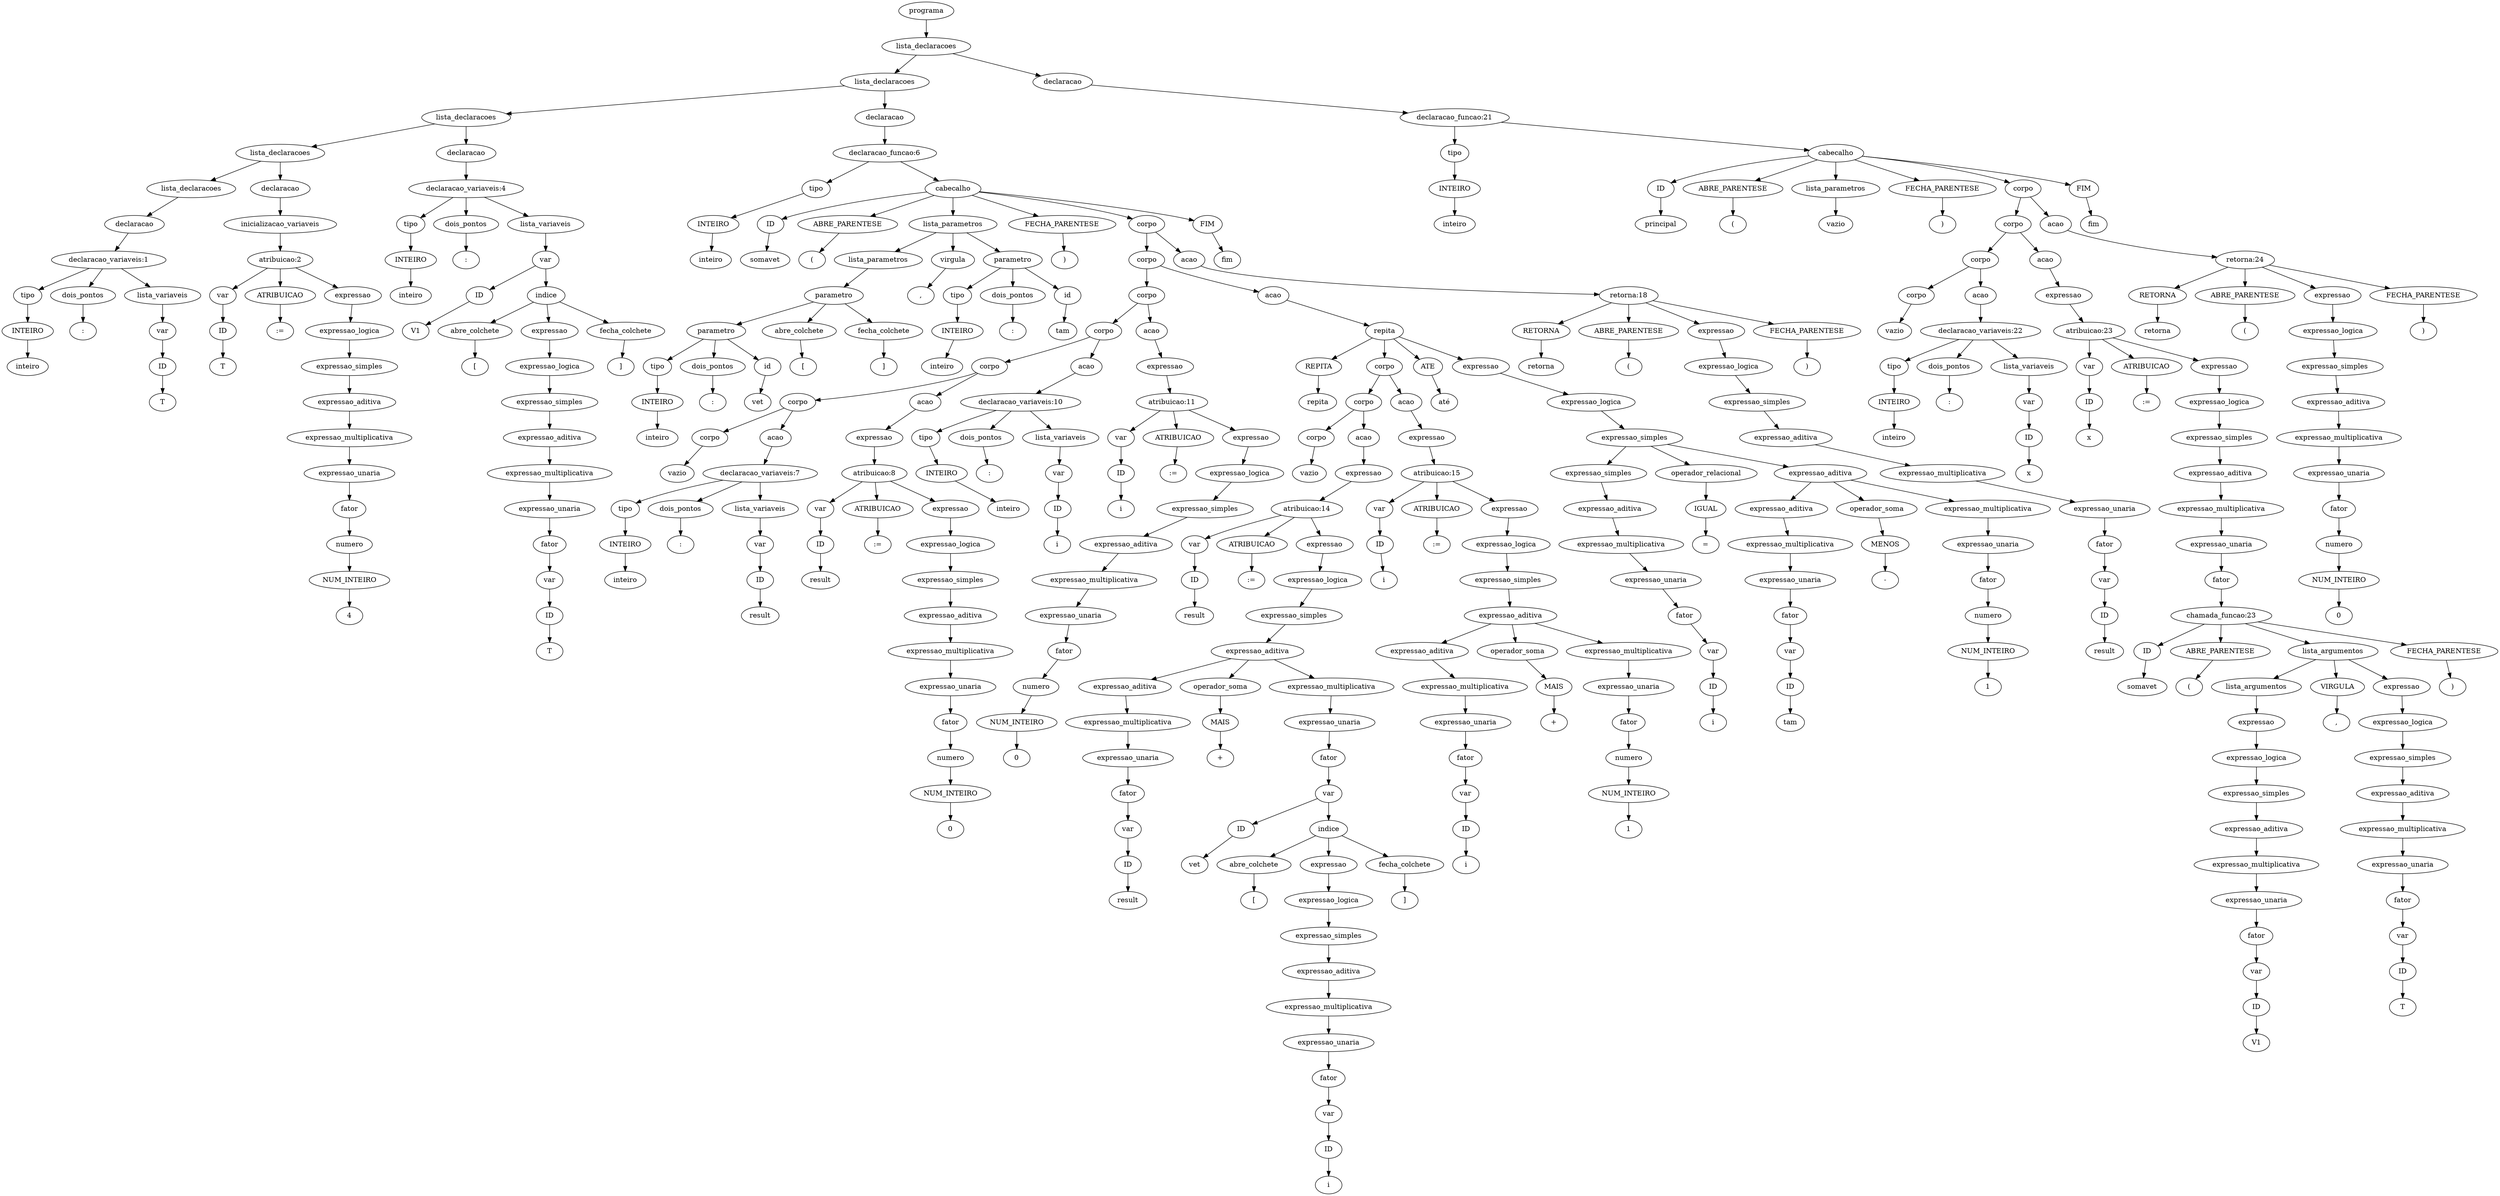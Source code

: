 digraph tree {
    "0x7fa6e07317f0" [label="programa"];
    "0x7fa6e0739520" [label="lista_declaracoes"];
    "0x7fa6e0688d90" [label="lista_declaracoes"];
    "0x7fa6e0731c70" [label="lista_declaracoes"];
    "0x7fa6e0731610" [label="lista_declaracoes"];
    "0x7fa6e08221c0" [label="lista_declaracoes"];
    "0x7fa6e083beb0" [label="declaracao"];
    "0x7fa6e07311f0" [label="declaracao_variaveis:1"];
    "0x7fa6e083b3a0" [label="tipo"];
    "0x7fa6e0731220" [label="INTEIRO"];
    "0x7fa6e0731370" [label="inteiro"];
    "0x7fa6e09ed580" [label="dois_pontos"];
    "0x7fa6e0731490" [label=":"];
    "0x7fa6e07311c0" [label="lista_variaveis"];
    "0x7fa6e0855fa0" [label="var"];
    "0x7fa6e0855b50" [label="ID"];
    "0x7fa6e0731190" [label="T"];
    "0x7fa6e0731670" [label="declaracao"];
    "0x7fa6e0731400" [label="inicializacao_variaveis"];
    "0x7fa6e07316a0" [label="atribuicao:2"];
    "0x7fa6e0731340" [label="var"];
    "0x7fa6e0731310" [label="ID"];
    "0x7fa6e07312e0" [label="T"];
    "0x7fa6e0731730" [label="ATRIBUICAO"];
    "0x7fa6e0731760" [label=":="];
    "0x7fa6e07315e0" [label="expressao"];
    "0x7fa6e07315b0" [label="expressao_logica"];
    "0x7fa6e0731520" [label="expressao_simples"];
    "0x7fa6e0731250" [label="expressao_aditiva"];
    "0x7fa6e0731580" [label="expressao_multiplicativa"];
    "0x7fa6e07312b0" [label="expressao_unaria"];
    "0x7fa6e0731280" [label="fator"];
    "0x7fa6e0731460" [label="numero"];
    "0x7fa6e07314c0" [label="NUM_INTEIRO"];
    "0x7fa6e0731550" [label="4"];
    "0x7fa6e0731790" [label="declaracao"];
    "0x7fa6e0731ca0" [label="declaracao_variaveis:4"];
    "0x7fa6e08552e0" [label="tipo"];
    "0x7fa6e0855c40" [label="INTEIRO"];
    "0x7fa6e07313d0" [label="inteiro"];
    "0x7fa6e0731b80" [label="dois_pontos"];
    "0x7fa6e0731940" [label=":"];
    "0x7fa6e07316d0" [label="lista_variaveis"];
    "0x7fa6e0731850" [label="var"];
    "0x7fa6e0731880" [label="ID"];
    "0x7fa6e0731a90" [label="V1"];
    "0x7fa6e0731a60" [label="indice"];
    "0x7fa6e0731af0" [label="abre_colchete"];
    "0x7fa6e0731be0" [label="["];
    "0x7fa6e0731a30" [label="expressao"];
    "0x7fa6e0731a00" [label="expressao_logica"];
    "0x7fa6e0731970" [label="expressao_simples"];
    "0x7fa6e07318e0" [label="expressao_aditiva"];
    "0x7fa6e07319d0" [label="expressao_multiplicativa"];
    "0x7fa6e0731160" [label="expressao_unaria"];
    "0x7fa6e07318b0" [label="fator"];
    "0x7fa6e07314f0" [label="var"];
    "0x7fa6e07313a0" [label="ID"];
    "0x7fa6e07319a0" [label="T"];
    "0x7fa6e0731c10" [label="fecha_colchete"];
    "0x7fa6e0731c40" [label="]"];
    "0x7fa6e0731cd0" [label="declaracao"];
    "0x7fa6e0731820" [label="declaracao_funcao:6"];
    "0x7fa6e0731700" [label="tipo"];
    "0x7fa6e0731430" [label="INTEIRO"];
    "0x7fa6e0731d00" [label="inteiro"];
    "0x7fa6e0681dc0" [label="cabecalho"];
    "0x7fa6e0739a60" [label="ID"];
    "0x7fa6e0739a90" [label="somavet"];
    "0x7fa6e0739880" [label="ABRE_PARENTESE"];
    "0x7fa6e0739160" [label="("];
    "0x7fa6e0731f70" [label="lista_parametros"];
    "0x7fa6e0731e80" [label="lista_parametros"];
    "0x7fa6e0731d30" [label="parametro"];
    "0x7fa6e0731d60" [label="parametro"];
    "0x7fa6e0731bb0" [label="tipo"];
    "0x7fa6e0731b50" [label="INTEIRO"];
    "0x7fa6e0731e50" [label="inteiro"];
    "0x7fa6e0731d90" [label="dois_pontos"];
    "0x7fa6e0731fa0" [label=":"];
    "0x7fa6e0731fd0" [label="id"];
    "0x7fa6e0688040" [label="vet"];
    "0x7fa6e0731e20" [label="abre_colchete"];
    "0x7fa6e0731dc0" [label="["];
    "0x7fa6e0731df0" [label="fecha_colchete"];
    "0x7fa6e0731eb0" [label="]"];
    "0x7fa6e06881c0" [label="virgula"];
    "0x7fa6e06880a0" [label=","];
    "0x7fa6e0731f10" [label="parametro"];
    "0x7fa6e0688070" [label="tipo"];
    "0x7fa6e0688160" [label="INTEIRO"];
    "0x7fa6e06881f0" [label="inteiro"];
    "0x7fa6e0731f40" [label="dois_pontos"];
    "0x7fa6e0688340" [label=":"];
    "0x7fa6e0688370" [label="id"];
    "0x7fa6e06883a0" [label="tam"];
    "0x7fa6e0739100" [label="FECHA_PARENTESE"];
    "0x7fa6e0739ac0" [label=")"];
    "0x7fa6e0739820" [label="corpo"];
    "0x7fa6e0681490" [label="corpo"];
    "0x7fa6e0688f10" [label="corpo"];
    "0x7fa6e0688b20" [label="corpo"];
    "0x7fa6e0688a60" [label="corpo"];
    "0x7fa6e0688550" [label="corpo"];
    "0x7fa6e0688130" [label="corpo"];
    "0x7fa6e0731ee0" [label="vazio"];
    "0x7fa6e0688220" [label="acao"];
    "0x7fa6e06884f0" [label="declaracao_variaveis:7"];
    "0x7fa6e06880d0" [label="tipo"];
    "0x7fa6e0688280" [label="INTEIRO"];
    "0x7fa6e06884c0" [label="inteiro"];
    "0x7fa6e06885b0" [label="dois_pontos"];
    "0x7fa6e06886d0" [label=":"];
    "0x7fa6e0688520" [label="lista_variaveis"];
    "0x7fa6e0688430" [label="var"];
    "0x7fa6e0688250" [label="ID"];
    "0x7fa6e0688610" [label="result"];
    "0x7fa6e0688970" [label="acao"];
    "0x7fa6e06886a0" [label="expressao"];
    "0x7fa6e0688910" [label="atribuicao:8"];
    "0x7fa6e0688190" [label="var"];
    "0x7fa6e0688100" [label="ID"];
    "0x7fa6e0688700" [label="result"];
    "0x7fa6e06889a0" [label="ATRIBUICAO"];
    "0x7fa6e0688a30" [label=":="];
    "0x7fa6e06888e0" [label="expressao"];
    "0x7fa6e06888b0" [label="expressao_logica"];
    "0x7fa6e06887f0" [label="expressao_simples"];
    "0x7fa6e0688790" [label="expressao_aditiva"];
    "0x7fa6e0688880" [label="expressao_multiplicativa"];
    "0x7fa6e0688730" [label="expressao_unaria"];
    "0x7fa6e0688760" [label="fator"];
    "0x7fa6e06885e0" [label="numero"];
    "0x7fa6e0688580" [label="NUM_INTEIRO"];
    "0x7fa6e0688850" [label="0"];
    "0x7fa6e0688a90" [label="acao"];
    "0x7fa6e0688460" [label="declaracao_variaveis:10"];
    "0x7fa6e0688490" [label="tipo"];
    "0x7fa6e0688310" [label="INTEIRO"];
    "0x7fa6e0688670" [label="inteiro"];
    "0x7fa6e0688b80" [label="dois_pontos"];
    "0x7fa6e0688ca0" [label=":"];
    "0x7fa6e0688af0" [label="lista_variaveis"];
    "0x7fa6e0688820" [label="var"];
    "0x7fa6e06887c0" [label="ID"];
    "0x7fa6e0688be0" [label="i"];
    "0x7fa6e0688f40" [label="acao"];
    "0x7fa6e0688c70" [label="expressao"];
    "0x7fa6e0688ee0" [label="atribuicao:11"];
    "0x7fa6e0688a00" [label="var"];
    "0x7fa6e0688640" [label="ID"];
    "0x7fa6e0688cd0" [label="i"];
    "0x7fa6e0688f70" [label="ATRIBUICAO"];
    "0x7fa6e0681040" [label=":="];
    "0x7fa6e0688eb0" [label="expressao"];
    "0x7fa6e0688e80" [label="expressao_logica"];
    "0x7fa6e0688dc0" [label="expressao_simples"];
    "0x7fa6e0688d60" [label="expressao_aditiva"];
    "0x7fa6e0688e50" [label="expressao_multiplicativa"];
    "0x7fa6e0688d00" [label="expressao_unaria"];
    "0x7fa6e0688d30" [label="fator"];
    "0x7fa6e0688bb0" [label="numero"];
    "0x7fa6e0688b50" [label="NUM_INTEIRO"];
    "0x7fa6e0688e20" [label="0"];
    "0x7fa6e0688df0" [label="acao"];
    "0x7fa6e0739400" [label="repita"];
    "0x7fa6e07393a0" [label="REPITA"];
    "0x7fa6e07396a0" [label="repita"];
    "0x7fa6e0681f70" [label="corpo"];
    "0x7fa6e0681a00" [label="corpo"];
    "0x7fa6e06889d0" [label="corpo"];
    "0x7fa6e0688ac0" [label="vazio"];
    "0x7fa6e06819d0" [label="acao"];
    "0x7fa6e0681100" [label="expressao"];
    "0x7fa6e0681400" [label="atribuicao:14"];
    "0x7fa6e0688fa0" [label="var"];
    "0x7fa6e06810a0" [label="ID"];
    "0x7fa6e06811c0" [label="result"];
    "0x7fa6e06813a0" [label="ATRIBUICAO"];
    "0x7fa6e0681880" [label=":="];
    "0x7fa6e06817c0" [label="expressao"];
    "0x7fa6e0681610" [label="expressao_logica"];
    "0x7fa6e0681370" [label="expressao_simples"];
    "0x7fa6e0681460" [label="expressao_aditiva"];
    "0x7fa6e0681250" [label="expressao_aditiva"];
    "0x7fa6e0681340" [label="expressao_multiplicativa"];
    "0x7fa6e06811f0" [label="expressao_unaria"];
    "0x7fa6e0681220" [label="fator"];
    "0x7fa6e06810d0" [label="var"];
    "0x7fa6e0681070" [label="ID"];
    "0x7fa6e0681310" [label="result"];
    "0x7fa6e06814c0" [label="operador_soma"];
    "0x7fa6e06812e0" [label="MAIS"];
    "0x7fa6e06813d0" [label="+"];
    "0x7fa6e0681820" [label="expressao_multiplicativa"];
    "0x7fa6e0681970" [label="expressao_unaria"];
    "0x7fa6e0681430" [label="fator"];
    "0x7fa6e0681550" [label="var"];
    "0x7fa6e0681580" [label="ID"];
    "0x7fa6e0681790" [label="vet"];
    "0x7fa6e0681760" [label="indice"];
    "0x7fa6e06817f0" [label="abre_colchete"];
    "0x7fa6e06818e0" [label="["];
    "0x7fa6e0681730" [label="expressao"];
    "0x7fa6e0681700" [label="expressao_logica"];
    "0x7fa6e0681670" [label="expressao_simples"];
    "0x7fa6e06815e0" [label="expressao_aditiva"];
    "0x7fa6e06816d0" [label="expressao_multiplicativa"];
    "0x7fa6e0681520" [label="expressao_unaria"];
    "0x7fa6e06815b0" [label="fator"];
    "0x7fa6e0681280" [label="var"];
    "0x7fa6e06812b0" [label="ID"];
    "0x7fa6e06816a0" [label="i"];
    "0x7fa6e0681910" [label="fecha_colchete"];
    "0x7fa6e0681940" [label="]"];
    "0x7fa6e0681f40" [label="acao"];
    "0x7fa6e0681a30" [label="expressao"];
    "0x7fa6e0681c70" [label="atribuicao:15"];
    "0x7fa6e0688940" [label="var"];
    "0x7fa6e0688c40" [label="ID"];
    "0x7fa6e0681190" [label="i"];
    "0x7fa6e0681c10" [label="ATRIBUICAO"];
    "0x7fa6e0681ee0" [label=":="];
    "0x7fa6e0681eb0" [label="expressao"];
    "0x7fa6e0681e80" [label="expressao_logica"];
    "0x7fa6e0681be0" [label="expressao_simples"];
    "0x7fa6e0681cd0" [label="expressao_aditiva"];
    "0x7fa6e0681ac0" [label="expressao_aditiva"];
    "0x7fa6e0681bb0" [label="expressao_multiplicativa"];
    "0x7fa6e0681130" [label="expressao_unaria"];
    "0x7fa6e0681a90" [label="fator"];
    "0x7fa6e06818b0" [label="var"];
    "0x7fa6e0681850" [label="ID"];
    "0x7fa6e0681b80" [label="i"];
    "0x7fa6e0681d30" [label="operador_soma"];
    "0x7fa6e0681b50" [label="MAIS"];
    "0x7fa6e0681c40" [label="+"];
    "0x7fa6e0681e50" [label="expressao_multiplicativa"];
    "0x7fa6e0681d60" [label="expressao_unaria"];
    "0x7fa6e0681ca0" [label="fator"];
    "0x7fa6e0681af0" [label="numero"];
    "0x7fa6e0681b20" [label="NUM_INTEIRO"];
    "0x7fa6e0681e20" [label="1"];
    "0x7fa6e0739490" [label="ATE"];
    "0x7fa6e0739550" [label="até"];
    "0x7fa6e0739640" [label="expressao"];
    "0x7fa6e07390d0" [label="expressao_logica"];
    "0x7fa6e0739370" [label="expressao_simples"];
    "0x7fa6e0739070" [label="expressao_simples"];
    "0x7fa6e0681d00" [label="expressao_aditiva"];
    "0x7fa6e0681640" [label="expressao_multiplicativa"];
    "0x7fa6e0681fa0" [label="expressao_unaria"];
    "0x7fa6e0681f10" [label="fator"];
    "0x7fa6e06819a0" [label="var"];
    "0x7fa6e0681160" [label="ID"];
    "0x7fa6e0681a60" [label="i"];
    "0x7fa6e07390a0" [label="operador_relacional"];
    "0x7fa6e0739130" [label="IGUAL"];
    "0x7fa6e0739220" [label="="];
    "0x7fa6e0739460" [label="expressao_aditiva"];
    "0x7fa6e07391c0" [label="expressao_aditiva"];
    "0x7fa6e0739340" [label="expressao_multiplicativa"];
    "0x7fa6e0739250" [label="expressao_unaria"];
    "0x7fa6e0739190" [label="fator"];
    "0x7fa6e0681fd0" [label="var"];
    "0x7fa6e0739040" [label="ID"];
    "0x7fa6e0739310" [label="tam"];
    "0x7fa6e07394c0" [label="operador_soma"];
    "0x7fa6e07392e0" [label="MENOS"];
    "0x7fa6e07393d0" [label="-"];
    "0x7fa6e07395e0" [label="expressao_multiplicativa"];
    "0x7fa6e07394f0" [label="expressao_unaria"];
    "0x7fa6e0739430" [label="fator"];
    "0x7fa6e0739280" [label="numero"];
    "0x7fa6e07392b0" [label="NUM_INTEIRO"];
    "0x7fa6e07395b0" [label="1"];
    "0x7fa6e0681d90" [label="acao"];
    "0x7fa6e07397c0" [label="retorna:18"];
    "0x7fa6e0739850" [label="RETORNA"];
    "0x7fa6e0739970" [label="retorna"];
    "0x7fa6e07399a0" [label="ABRE_PARENTESE"];
    "0x7fa6e07399d0" [label="("];
    "0x7fa6e0739790" [label="expressao"];
    "0x7fa6e0739760" [label="expressao_logica"];
    "0x7fa6e0739730" [label="expressao_simples"];
    "0x7fa6e0739610" [label="expressao_aditiva"];
    "0x7fa6e0739700" [label="expressao_multiplicativa"];
    "0x7fa6e0681df0" [label="expressao_unaria"];
    "0x7fa6e07391f0" [label="fator"];
    "0x7fa6e0688fd0" [label="var"];
    "0x7fa6e0688c10" [label="ID"];
    "0x7fa6e0739670" [label="result"];
    "0x7fa6e0739a00" [label="FECHA_PARENTESE"];
    "0x7fa6e0739a30" [label=")"];
    "0x7fa6e0739af0" [label="FIM"];
    "0x7fa6e0739b20" [label="fim"];
    "0x7fa6e06883d0" [label="declaracao"];
    "0x7fa6e0688400" [label="declaracao_funcao:21"];
    "0x7fa6e0731640" [label="tipo"];
    "0x7fa6e07317c0" [label="INTEIRO"];
    "0x7fa6e0731ac0" [label="inteiro"];
    "0x7fa6e060f460" [label="cabecalho"];
    "0x7fa6e060fcd0" [label="ID"];
    "0x7fa6e060fd00" [label="principal"];
    "0x7fa6e060faf0" [label="ABRE_PARENTESE"];
    "0x7fa6e060f940" [label="("];
    "0x7fa6e0739580" [label="lista_parametros"];
    "0x7fa6e07397f0" [label="vazio"];
    "0x7fa6e060f970" [label="FECHA_PARENTESE"];
    "0x7fa6e060fd30" [label=")"];
    "0x7fa6e060fa90" [label="corpo"];
    "0x7fa6e060f880" [label="corpo"];
    "0x7fa6e0739df0" [label="corpo"];
    "0x7fa6e0739c70" [label="corpo"];
    "0x7fa6e0731b20" [label="vazio"];
    "0x7fa6e0739ca0" [label="acao"];
    "0x7fa6e0739d90" [label="declaracao_variaveis:22"];
    "0x7fa6e0739910" [label="tipo"];
    "0x7fa6e0739be0" [label="INTEIRO"];
    "0x7fa6e0739d60" [label="inteiro"];
    "0x7fa6e0739e50" [label="dois_pontos"];
    "0x7fa6e0739f70" [label=":"];
    "0x7fa6e0739dc0" [label="lista_variaveis"];
    "0x7fa6e0739c10" [label="var"];
    "0x7fa6e07398b0" [label="ID"];
    "0x7fa6e0739eb0" [label="x"];
    "0x7fa6e0739ee0" [label="acao"];
    "0x7fa6e0739f40" [label="expressao"];
    "0x7fa6e060f0a0" [label="atribuicao:23"];
    "0x7fa6e07396d0" [label="var"];
    "0x7fa6e0739c40" [label="ID"];
    "0x7fa6e0739fa0" [label="x"];
    "0x7fa6e060f670" [label="ATRIBUICAO"];
    "0x7fa6e060f850" [label=":="];
    "0x7fa6e060f070" [label="expressao"];
    "0x7fa6e060f820" [label="expressao_logica"];
    "0x7fa6e060f730" [label="expressao_simples"];
    "0x7fa6e060f040" [label="expressao_aditiva"];
    "0x7fa6e060f7f0" [label="expressao_multiplicativa"];
    "0x7fa6e060f6d0" [label="expressao_unaria"];
    "0x7fa6e060f790" [label="fator"];
    "0x7fa6e060f310" [label="chamada_funcao:23"];
    "0x7fa6e060f3a0" [label="ID"];
    "0x7fa6e060f160" [label="somavet"];
    "0x7fa6e060f190" [label="ABRE_PARENTESE"];
    "0x7fa6e060f5b0" [label="("];
    "0x7fa6e060f580" [label="lista_argumentos"];
    "0x7fa6e060f2b0" [label="lista_argumentos"];
    "0x7fa6e060f280" [label="expressao"];
    "0x7fa6e060f250" [label="expressao_logica"];
    "0x7fa6e060f1c0" [label="expressao_simples"];
    "0x7fa6e060f130" [label="expressao_aditiva"];
    "0x7fa6e060f220" [label="expressao_multiplicativa"];
    "0x7fa6e0739fd0" [label="expressao_unaria"];
    "0x7fa6e060f100" [label="fator"];
    "0x7fa6e0739e80" [label="var"];
    "0x7fa6e0739e20" [label="ID"];
    "0x7fa6e060f1f0" [label="V1"];
    "0x7fa6e060f610" [label="VIRGULA"];
    "0x7fa6e060f6a0" [label=","];
    "0x7fa6e060f550" [label="expressao"];
    "0x7fa6e060f520" [label="expressao_logica"];
    "0x7fa6e060f490" [label="expressao_simples"];
    "0x7fa6e060f400" [label="expressao_aditiva"];
    "0x7fa6e060f4f0" [label="expressao_multiplicativa"];
    "0x7fa6e060f340" [label="expressao_unaria"];
    "0x7fa6e060f3d0" [label="fator"];
    "0x7fa6e060f2e0" [label="var"];
    "0x7fa6e060f370" [label="ID"];
    "0x7fa6e060f4c0" [label="T"];
    "0x7fa6e060f640" [label="FECHA_PARENTESE"];
    "0x7fa6e060f7c0" [label=")"];
    "0x7fa6e060fbb0" [label="acao"];
    "0x7fa6e060fa30" [label="retorna:24"];
    "0x7fa6e060fac0" [label="RETORNA"];
    "0x7fa6e060fbe0" [label="retorna"];
    "0x7fa6e060fc10" [label="ABRE_PARENTESE"];
    "0x7fa6e060fc40" [label="("];
    "0x7fa6e060fa00" [label="expressao"];
    "0x7fa6e060f9d0" [label="expressao_logica"];
    "0x7fa6e060f9a0" [label="expressao_simples"];
    "0x7fa6e060f910" [label="expressao_aditiva"];
    "0x7fa6e0739d00" [label="expressao_multiplicativa"];
    "0x7fa6e060f8b0" [label="expressao_unaria"];
    "0x7fa6e060f8e0" [label="fator"];
    "0x7fa6e0739d30" [label="numero"];
    "0x7fa6e0739cd0" [label="NUM_INTEIRO"];
    "0x7fa6e0739f10" [label="0"];
    "0x7fa6e060fc70" [label="FECHA_PARENTESE"];
    "0x7fa6e060fca0" [label=")"];
    "0x7fa6e060fd60" [label="FIM"];
    "0x7fa6e060fd90" [label="fim"];
    "0x7fa6e07317f0" -> "0x7fa6e0739520";
    "0x7fa6e0739520" -> "0x7fa6e0688d90";
    "0x7fa6e0739520" -> "0x7fa6e06883d0";
    "0x7fa6e0688d90" -> "0x7fa6e0731c70";
    "0x7fa6e0688d90" -> "0x7fa6e0731cd0";
    "0x7fa6e0731c70" -> "0x7fa6e0731610";
    "0x7fa6e0731c70" -> "0x7fa6e0731790";
    "0x7fa6e0731610" -> "0x7fa6e08221c0";
    "0x7fa6e0731610" -> "0x7fa6e0731670";
    "0x7fa6e08221c0" -> "0x7fa6e083beb0";
    "0x7fa6e083beb0" -> "0x7fa6e07311f0";
    "0x7fa6e07311f0" -> "0x7fa6e083b3a0";
    "0x7fa6e07311f0" -> "0x7fa6e09ed580";
    "0x7fa6e07311f0" -> "0x7fa6e07311c0";
    "0x7fa6e083b3a0" -> "0x7fa6e0731220";
    "0x7fa6e0731220" -> "0x7fa6e0731370";
    "0x7fa6e09ed580" -> "0x7fa6e0731490";
    "0x7fa6e07311c0" -> "0x7fa6e0855fa0";
    "0x7fa6e0855fa0" -> "0x7fa6e0855b50";
    "0x7fa6e0855b50" -> "0x7fa6e0731190";
    "0x7fa6e0731670" -> "0x7fa6e0731400";
    "0x7fa6e0731400" -> "0x7fa6e07316a0";
    "0x7fa6e07316a0" -> "0x7fa6e0731340";
    "0x7fa6e07316a0" -> "0x7fa6e0731730";
    "0x7fa6e07316a0" -> "0x7fa6e07315e0";
    "0x7fa6e0731340" -> "0x7fa6e0731310";
    "0x7fa6e0731310" -> "0x7fa6e07312e0";
    "0x7fa6e0731730" -> "0x7fa6e0731760";
    "0x7fa6e07315e0" -> "0x7fa6e07315b0";
    "0x7fa6e07315b0" -> "0x7fa6e0731520";
    "0x7fa6e0731520" -> "0x7fa6e0731250";
    "0x7fa6e0731250" -> "0x7fa6e0731580";
    "0x7fa6e0731580" -> "0x7fa6e07312b0";
    "0x7fa6e07312b0" -> "0x7fa6e0731280";
    "0x7fa6e0731280" -> "0x7fa6e0731460";
    "0x7fa6e0731460" -> "0x7fa6e07314c0";
    "0x7fa6e07314c0" -> "0x7fa6e0731550";
    "0x7fa6e0731790" -> "0x7fa6e0731ca0";
    "0x7fa6e0731ca0" -> "0x7fa6e08552e0";
    "0x7fa6e0731ca0" -> "0x7fa6e0731b80";
    "0x7fa6e0731ca0" -> "0x7fa6e07316d0";
    "0x7fa6e08552e0" -> "0x7fa6e0855c40";
    "0x7fa6e0855c40" -> "0x7fa6e07313d0";
    "0x7fa6e0731b80" -> "0x7fa6e0731940";
    "0x7fa6e07316d0" -> "0x7fa6e0731850";
    "0x7fa6e0731850" -> "0x7fa6e0731880";
    "0x7fa6e0731850" -> "0x7fa6e0731a60";
    "0x7fa6e0731880" -> "0x7fa6e0731a90";
    "0x7fa6e0731a60" -> "0x7fa6e0731af0";
    "0x7fa6e0731a60" -> "0x7fa6e0731a30";
    "0x7fa6e0731a60" -> "0x7fa6e0731c10";
    "0x7fa6e0731af0" -> "0x7fa6e0731be0";
    "0x7fa6e0731a30" -> "0x7fa6e0731a00";
    "0x7fa6e0731a00" -> "0x7fa6e0731970";
    "0x7fa6e0731970" -> "0x7fa6e07318e0";
    "0x7fa6e07318e0" -> "0x7fa6e07319d0";
    "0x7fa6e07319d0" -> "0x7fa6e0731160";
    "0x7fa6e0731160" -> "0x7fa6e07318b0";
    "0x7fa6e07318b0" -> "0x7fa6e07314f0";
    "0x7fa6e07314f0" -> "0x7fa6e07313a0";
    "0x7fa6e07313a0" -> "0x7fa6e07319a0";
    "0x7fa6e0731c10" -> "0x7fa6e0731c40";
    "0x7fa6e0731cd0" -> "0x7fa6e0731820";
    "0x7fa6e0731820" -> "0x7fa6e0731700";
    "0x7fa6e0731820" -> "0x7fa6e0681dc0";
    "0x7fa6e0731700" -> "0x7fa6e0731430";
    "0x7fa6e0731430" -> "0x7fa6e0731d00";
    "0x7fa6e0681dc0" -> "0x7fa6e0739a60";
    "0x7fa6e0681dc0" -> "0x7fa6e0739880";
    "0x7fa6e0681dc0" -> "0x7fa6e0731f70";
    "0x7fa6e0681dc0" -> "0x7fa6e0739100";
    "0x7fa6e0681dc0" -> "0x7fa6e0739820";
    "0x7fa6e0681dc0" -> "0x7fa6e0739af0";
    "0x7fa6e0739a60" -> "0x7fa6e0739a90";
    "0x7fa6e0739880" -> "0x7fa6e0739160";
    "0x7fa6e0731f70" -> "0x7fa6e0731e80";
    "0x7fa6e0731f70" -> "0x7fa6e06881c0";
    "0x7fa6e0731f70" -> "0x7fa6e0731f10";
    "0x7fa6e0731e80" -> "0x7fa6e0731d30";
    "0x7fa6e0731d30" -> "0x7fa6e0731d60";
    "0x7fa6e0731d30" -> "0x7fa6e0731e20";
    "0x7fa6e0731d30" -> "0x7fa6e0731df0";
    "0x7fa6e0731d60" -> "0x7fa6e0731bb0";
    "0x7fa6e0731d60" -> "0x7fa6e0731d90";
    "0x7fa6e0731d60" -> "0x7fa6e0731fd0";
    "0x7fa6e0731bb0" -> "0x7fa6e0731b50";
    "0x7fa6e0731b50" -> "0x7fa6e0731e50";
    "0x7fa6e0731d90" -> "0x7fa6e0731fa0";
    "0x7fa6e0731fd0" -> "0x7fa6e0688040";
    "0x7fa6e0731e20" -> "0x7fa6e0731dc0";
    "0x7fa6e0731df0" -> "0x7fa6e0731eb0";
    "0x7fa6e06881c0" -> "0x7fa6e06880a0";
    "0x7fa6e0731f10" -> "0x7fa6e0688070";
    "0x7fa6e0731f10" -> "0x7fa6e0731f40";
    "0x7fa6e0731f10" -> "0x7fa6e0688370";
    "0x7fa6e0688070" -> "0x7fa6e0688160";
    "0x7fa6e0688160" -> "0x7fa6e06881f0";
    "0x7fa6e0731f40" -> "0x7fa6e0688340";
    "0x7fa6e0688370" -> "0x7fa6e06883a0";
    "0x7fa6e0739100" -> "0x7fa6e0739ac0";
    "0x7fa6e0739820" -> "0x7fa6e0681490";
    "0x7fa6e0739820" -> "0x7fa6e0681d90";
    "0x7fa6e0681490" -> "0x7fa6e0688f10";
    "0x7fa6e0681490" -> "0x7fa6e0688df0";
    "0x7fa6e0688f10" -> "0x7fa6e0688b20";
    "0x7fa6e0688f10" -> "0x7fa6e0688f40";
    "0x7fa6e0688b20" -> "0x7fa6e0688a60";
    "0x7fa6e0688b20" -> "0x7fa6e0688a90";
    "0x7fa6e0688a60" -> "0x7fa6e0688550";
    "0x7fa6e0688a60" -> "0x7fa6e0688970";
    "0x7fa6e0688550" -> "0x7fa6e0688130";
    "0x7fa6e0688550" -> "0x7fa6e0688220";
    "0x7fa6e0688130" -> "0x7fa6e0731ee0";
    "0x7fa6e0688220" -> "0x7fa6e06884f0";
    "0x7fa6e06884f0" -> "0x7fa6e06880d0";
    "0x7fa6e06884f0" -> "0x7fa6e06885b0";
    "0x7fa6e06884f0" -> "0x7fa6e0688520";
    "0x7fa6e06880d0" -> "0x7fa6e0688280";
    "0x7fa6e0688280" -> "0x7fa6e06884c0";
    "0x7fa6e06885b0" -> "0x7fa6e06886d0";
    "0x7fa6e0688520" -> "0x7fa6e0688430";
    "0x7fa6e0688430" -> "0x7fa6e0688250";
    "0x7fa6e0688250" -> "0x7fa6e0688610";
    "0x7fa6e0688970" -> "0x7fa6e06886a0";
    "0x7fa6e06886a0" -> "0x7fa6e0688910";
    "0x7fa6e0688910" -> "0x7fa6e0688190";
    "0x7fa6e0688910" -> "0x7fa6e06889a0";
    "0x7fa6e0688910" -> "0x7fa6e06888e0";
    "0x7fa6e0688190" -> "0x7fa6e0688100";
    "0x7fa6e0688100" -> "0x7fa6e0688700";
    "0x7fa6e06889a0" -> "0x7fa6e0688a30";
    "0x7fa6e06888e0" -> "0x7fa6e06888b0";
    "0x7fa6e06888b0" -> "0x7fa6e06887f0";
    "0x7fa6e06887f0" -> "0x7fa6e0688790";
    "0x7fa6e0688790" -> "0x7fa6e0688880";
    "0x7fa6e0688880" -> "0x7fa6e0688730";
    "0x7fa6e0688730" -> "0x7fa6e0688760";
    "0x7fa6e0688760" -> "0x7fa6e06885e0";
    "0x7fa6e06885e0" -> "0x7fa6e0688580";
    "0x7fa6e0688580" -> "0x7fa6e0688850";
    "0x7fa6e0688a90" -> "0x7fa6e0688460";
    "0x7fa6e0688460" -> "0x7fa6e0688490";
    "0x7fa6e0688460" -> "0x7fa6e0688b80";
    "0x7fa6e0688460" -> "0x7fa6e0688af0";
    "0x7fa6e0688490" -> "0x7fa6e0688310";
    "0x7fa6e0688310" -> "0x7fa6e0688670";
    "0x7fa6e0688b80" -> "0x7fa6e0688ca0";
    "0x7fa6e0688af0" -> "0x7fa6e0688820";
    "0x7fa6e0688820" -> "0x7fa6e06887c0";
    "0x7fa6e06887c0" -> "0x7fa6e0688be0";
    "0x7fa6e0688f40" -> "0x7fa6e0688c70";
    "0x7fa6e0688c70" -> "0x7fa6e0688ee0";
    "0x7fa6e0688ee0" -> "0x7fa6e0688a00";
    "0x7fa6e0688ee0" -> "0x7fa6e0688f70";
    "0x7fa6e0688ee0" -> "0x7fa6e0688eb0";
    "0x7fa6e0688a00" -> "0x7fa6e0688640";
    "0x7fa6e0688640" -> "0x7fa6e0688cd0";
    "0x7fa6e0688f70" -> "0x7fa6e0681040";
    "0x7fa6e0688eb0" -> "0x7fa6e0688e80";
    "0x7fa6e0688e80" -> "0x7fa6e0688dc0";
    "0x7fa6e0688dc0" -> "0x7fa6e0688d60";
    "0x7fa6e0688d60" -> "0x7fa6e0688e50";
    "0x7fa6e0688e50" -> "0x7fa6e0688d00";
    "0x7fa6e0688d00" -> "0x7fa6e0688d30";
    "0x7fa6e0688d30" -> "0x7fa6e0688bb0";
    "0x7fa6e0688bb0" -> "0x7fa6e0688b50";
    "0x7fa6e0688b50" -> "0x7fa6e0688e20";
    "0x7fa6e0688df0" -> "0x7fa6e0739400";
    "0x7fa6e0739400" -> "0x7fa6e07393a0";
    "0x7fa6e0739400" -> "0x7fa6e0681f70";
    "0x7fa6e0739400" -> "0x7fa6e0739490";
    "0x7fa6e0739400" -> "0x7fa6e0739640";
    "0x7fa6e07393a0" -> "0x7fa6e07396a0";
    "0x7fa6e0681f70" -> "0x7fa6e0681a00";
    "0x7fa6e0681f70" -> "0x7fa6e0681f40";
    "0x7fa6e0681a00" -> "0x7fa6e06889d0";
    "0x7fa6e0681a00" -> "0x7fa6e06819d0";
    "0x7fa6e06889d0" -> "0x7fa6e0688ac0";
    "0x7fa6e06819d0" -> "0x7fa6e0681100";
    "0x7fa6e0681100" -> "0x7fa6e0681400";
    "0x7fa6e0681400" -> "0x7fa6e0688fa0";
    "0x7fa6e0681400" -> "0x7fa6e06813a0";
    "0x7fa6e0681400" -> "0x7fa6e06817c0";
    "0x7fa6e0688fa0" -> "0x7fa6e06810a0";
    "0x7fa6e06810a0" -> "0x7fa6e06811c0";
    "0x7fa6e06813a0" -> "0x7fa6e0681880";
    "0x7fa6e06817c0" -> "0x7fa6e0681610";
    "0x7fa6e0681610" -> "0x7fa6e0681370";
    "0x7fa6e0681370" -> "0x7fa6e0681460";
    "0x7fa6e0681460" -> "0x7fa6e0681250";
    "0x7fa6e0681460" -> "0x7fa6e06814c0";
    "0x7fa6e0681460" -> "0x7fa6e0681820";
    "0x7fa6e0681250" -> "0x7fa6e0681340";
    "0x7fa6e0681340" -> "0x7fa6e06811f0";
    "0x7fa6e06811f0" -> "0x7fa6e0681220";
    "0x7fa6e0681220" -> "0x7fa6e06810d0";
    "0x7fa6e06810d0" -> "0x7fa6e0681070";
    "0x7fa6e0681070" -> "0x7fa6e0681310";
    "0x7fa6e06814c0" -> "0x7fa6e06812e0";
    "0x7fa6e06812e0" -> "0x7fa6e06813d0";
    "0x7fa6e0681820" -> "0x7fa6e0681970";
    "0x7fa6e0681970" -> "0x7fa6e0681430";
    "0x7fa6e0681430" -> "0x7fa6e0681550";
    "0x7fa6e0681550" -> "0x7fa6e0681580";
    "0x7fa6e0681550" -> "0x7fa6e0681760";
    "0x7fa6e0681580" -> "0x7fa6e0681790";
    "0x7fa6e0681760" -> "0x7fa6e06817f0";
    "0x7fa6e0681760" -> "0x7fa6e0681730";
    "0x7fa6e0681760" -> "0x7fa6e0681910";
    "0x7fa6e06817f0" -> "0x7fa6e06818e0";
    "0x7fa6e0681730" -> "0x7fa6e0681700";
    "0x7fa6e0681700" -> "0x7fa6e0681670";
    "0x7fa6e0681670" -> "0x7fa6e06815e0";
    "0x7fa6e06815e0" -> "0x7fa6e06816d0";
    "0x7fa6e06816d0" -> "0x7fa6e0681520";
    "0x7fa6e0681520" -> "0x7fa6e06815b0";
    "0x7fa6e06815b0" -> "0x7fa6e0681280";
    "0x7fa6e0681280" -> "0x7fa6e06812b0";
    "0x7fa6e06812b0" -> "0x7fa6e06816a0";
    "0x7fa6e0681910" -> "0x7fa6e0681940";
    "0x7fa6e0681f40" -> "0x7fa6e0681a30";
    "0x7fa6e0681a30" -> "0x7fa6e0681c70";
    "0x7fa6e0681c70" -> "0x7fa6e0688940";
    "0x7fa6e0681c70" -> "0x7fa6e0681c10";
    "0x7fa6e0681c70" -> "0x7fa6e0681eb0";
    "0x7fa6e0688940" -> "0x7fa6e0688c40";
    "0x7fa6e0688c40" -> "0x7fa6e0681190";
    "0x7fa6e0681c10" -> "0x7fa6e0681ee0";
    "0x7fa6e0681eb0" -> "0x7fa6e0681e80";
    "0x7fa6e0681e80" -> "0x7fa6e0681be0";
    "0x7fa6e0681be0" -> "0x7fa6e0681cd0";
    "0x7fa6e0681cd0" -> "0x7fa6e0681ac0";
    "0x7fa6e0681cd0" -> "0x7fa6e0681d30";
    "0x7fa6e0681cd0" -> "0x7fa6e0681e50";
    "0x7fa6e0681ac0" -> "0x7fa6e0681bb0";
    "0x7fa6e0681bb0" -> "0x7fa6e0681130";
    "0x7fa6e0681130" -> "0x7fa6e0681a90";
    "0x7fa6e0681a90" -> "0x7fa6e06818b0";
    "0x7fa6e06818b0" -> "0x7fa6e0681850";
    "0x7fa6e0681850" -> "0x7fa6e0681b80";
    "0x7fa6e0681d30" -> "0x7fa6e0681b50";
    "0x7fa6e0681b50" -> "0x7fa6e0681c40";
    "0x7fa6e0681e50" -> "0x7fa6e0681d60";
    "0x7fa6e0681d60" -> "0x7fa6e0681ca0";
    "0x7fa6e0681ca0" -> "0x7fa6e0681af0";
    "0x7fa6e0681af0" -> "0x7fa6e0681b20";
    "0x7fa6e0681b20" -> "0x7fa6e0681e20";
    "0x7fa6e0739490" -> "0x7fa6e0739550";
    "0x7fa6e0739640" -> "0x7fa6e07390d0";
    "0x7fa6e07390d0" -> "0x7fa6e0739370";
    "0x7fa6e0739370" -> "0x7fa6e0739070";
    "0x7fa6e0739370" -> "0x7fa6e07390a0";
    "0x7fa6e0739370" -> "0x7fa6e0739460";
    "0x7fa6e0739070" -> "0x7fa6e0681d00";
    "0x7fa6e0681d00" -> "0x7fa6e0681640";
    "0x7fa6e0681640" -> "0x7fa6e0681fa0";
    "0x7fa6e0681fa0" -> "0x7fa6e0681f10";
    "0x7fa6e0681f10" -> "0x7fa6e06819a0";
    "0x7fa6e06819a0" -> "0x7fa6e0681160";
    "0x7fa6e0681160" -> "0x7fa6e0681a60";
    "0x7fa6e07390a0" -> "0x7fa6e0739130";
    "0x7fa6e0739130" -> "0x7fa6e0739220";
    "0x7fa6e0739460" -> "0x7fa6e07391c0";
    "0x7fa6e0739460" -> "0x7fa6e07394c0";
    "0x7fa6e0739460" -> "0x7fa6e07395e0";
    "0x7fa6e07391c0" -> "0x7fa6e0739340";
    "0x7fa6e0739340" -> "0x7fa6e0739250";
    "0x7fa6e0739250" -> "0x7fa6e0739190";
    "0x7fa6e0739190" -> "0x7fa6e0681fd0";
    "0x7fa6e0681fd0" -> "0x7fa6e0739040";
    "0x7fa6e0739040" -> "0x7fa6e0739310";
    "0x7fa6e07394c0" -> "0x7fa6e07392e0";
    "0x7fa6e07392e0" -> "0x7fa6e07393d0";
    "0x7fa6e07395e0" -> "0x7fa6e07394f0";
    "0x7fa6e07394f0" -> "0x7fa6e0739430";
    "0x7fa6e0739430" -> "0x7fa6e0739280";
    "0x7fa6e0739280" -> "0x7fa6e07392b0";
    "0x7fa6e07392b0" -> "0x7fa6e07395b0";
    "0x7fa6e0681d90" -> "0x7fa6e07397c0";
    "0x7fa6e07397c0" -> "0x7fa6e0739850";
    "0x7fa6e07397c0" -> "0x7fa6e07399a0";
    "0x7fa6e07397c0" -> "0x7fa6e0739790";
    "0x7fa6e07397c0" -> "0x7fa6e0739a00";
    "0x7fa6e0739850" -> "0x7fa6e0739970";
    "0x7fa6e07399a0" -> "0x7fa6e07399d0";
    "0x7fa6e0739790" -> "0x7fa6e0739760";
    "0x7fa6e0739760" -> "0x7fa6e0739730";
    "0x7fa6e0739730" -> "0x7fa6e0739610";
    "0x7fa6e0739610" -> "0x7fa6e0739700";
    "0x7fa6e0739700" -> "0x7fa6e0681df0";
    "0x7fa6e0681df0" -> "0x7fa6e07391f0";
    "0x7fa6e07391f0" -> "0x7fa6e0688fd0";
    "0x7fa6e0688fd0" -> "0x7fa6e0688c10";
    "0x7fa6e0688c10" -> "0x7fa6e0739670";
    "0x7fa6e0739a00" -> "0x7fa6e0739a30";
    "0x7fa6e0739af0" -> "0x7fa6e0739b20";
    "0x7fa6e06883d0" -> "0x7fa6e0688400";
    "0x7fa6e0688400" -> "0x7fa6e0731640";
    "0x7fa6e0688400" -> "0x7fa6e060f460";
    "0x7fa6e0731640" -> "0x7fa6e07317c0";
    "0x7fa6e07317c0" -> "0x7fa6e0731ac0";
    "0x7fa6e060f460" -> "0x7fa6e060fcd0";
    "0x7fa6e060f460" -> "0x7fa6e060faf0";
    "0x7fa6e060f460" -> "0x7fa6e0739580";
    "0x7fa6e060f460" -> "0x7fa6e060f970";
    "0x7fa6e060f460" -> "0x7fa6e060fa90";
    "0x7fa6e060f460" -> "0x7fa6e060fd60";
    "0x7fa6e060fcd0" -> "0x7fa6e060fd00";
    "0x7fa6e060faf0" -> "0x7fa6e060f940";
    "0x7fa6e0739580" -> "0x7fa6e07397f0";
    "0x7fa6e060f970" -> "0x7fa6e060fd30";
    "0x7fa6e060fa90" -> "0x7fa6e060f880";
    "0x7fa6e060fa90" -> "0x7fa6e060fbb0";
    "0x7fa6e060f880" -> "0x7fa6e0739df0";
    "0x7fa6e060f880" -> "0x7fa6e0739ee0";
    "0x7fa6e0739df0" -> "0x7fa6e0739c70";
    "0x7fa6e0739df0" -> "0x7fa6e0739ca0";
    "0x7fa6e0739c70" -> "0x7fa6e0731b20";
    "0x7fa6e0739ca0" -> "0x7fa6e0739d90";
    "0x7fa6e0739d90" -> "0x7fa6e0739910";
    "0x7fa6e0739d90" -> "0x7fa6e0739e50";
    "0x7fa6e0739d90" -> "0x7fa6e0739dc0";
    "0x7fa6e0739910" -> "0x7fa6e0739be0";
    "0x7fa6e0739be0" -> "0x7fa6e0739d60";
    "0x7fa6e0739e50" -> "0x7fa6e0739f70";
    "0x7fa6e0739dc0" -> "0x7fa6e0739c10";
    "0x7fa6e0739c10" -> "0x7fa6e07398b0";
    "0x7fa6e07398b0" -> "0x7fa6e0739eb0";
    "0x7fa6e0739ee0" -> "0x7fa6e0739f40";
    "0x7fa6e0739f40" -> "0x7fa6e060f0a0";
    "0x7fa6e060f0a0" -> "0x7fa6e07396d0";
    "0x7fa6e060f0a0" -> "0x7fa6e060f670";
    "0x7fa6e060f0a0" -> "0x7fa6e060f070";
    "0x7fa6e07396d0" -> "0x7fa6e0739c40";
    "0x7fa6e0739c40" -> "0x7fa6e0739fa0";
    "0x7fa6e060f670" -> "0x7fa6e060f850";
    "0x7fa6e060f070" -> "0x7fa6e060f820";
    "0x7fa6e060f820" -> "0x7fa6e060f730";
    "0x7fa6e060f730" -> "0x7fa6e060f040";
    "0x7fa6e060f040" -> "0x7fa6e060f7f0";
    "0x7fa6e060f7f0" -> "0x7fa6e060f6d0";
    "0x7fa6e060f6d0" -> "0x7fa6e060f790";
    "0x7fa6e060f790" -> "0x7fa6e060f310";
    "0x7fa6e060f310" -> "0x7fa6e060f3a0";
    "0x7fa6e060f310" -> "0x7fa6e060f190";
    "0x7fa6e060f310" -> "0x7fa6e060f580";
    "0x7fa6e060f310" -> "0x7fa6e060f640";
    "0x7fa6e060f3a0" -> "0x7fa6e060f160";
    "0x7fa6e060f190" -> "0x7fa6e060f5b0";
    "0x7fa6e060f580" -> "0x7fa6e060f2b0";
    "0x7fa6e060f580" -> "0x7fa6e060f610";
    "0x7fa6e060f580" -> "0x7fa6e060f550";
    "0x7fa6e060f2b0" -> "0x7fa6e060f280";
    "0x7fa6e060f280" -> "0x7fa6e060f250";
    "0x7fa6e060f250" -> "0x7fa6e060f1c0";
    "0x7fa6e060f1c0" -> "0x7fa6e060f130";
    "0x7fa6e060f130" -> "0x7fa6e060f220";
    "0x7fa6e060f220" -> "0x7fa6e0739fd0";
    "0x7fa6e0739fd0" -> "0x7fa6e060f100";
    "0x7fa6e060f100" -> "0x7fa6e0739e80";
    "0x7fa6e0739e80" -> "0x7fa6e0739e20";
    "0x7fa6e0739e20" -> "0x7fa6e060f1f0";
    "0x7fa6e060f610" -> "0x7fa6e060f6a0";
    "0x7fa6e060f550" -> "0x7fa6e060f520";
    "0x7fa6e060f520" -> "0x7fa6e060f490";
    "0x7fa6e060f490" -> "0x7fa6e060f400";
    "0x7fa6e060f400" -> "0x7fa6e060f4f0";
    "0x7fa6e060f4f0" -> "0x7fa6e060f340";
    "0x7fa6e060f340" -> "0x7fa6e060f3d0";
    "0x7fa6e060f3d0" -> "0x7fa6e060f2e0";
    "0x7fa6e060f2e0" -> "0x7fa6e060f370";
    "0x7fa6e060f370" -> "0x7fa6e060f4c0";
    "0x7fa6e060f640" -> "0x7fa6e060f7c0";
    "0x7fa6e060fbb0" -> "0x7fa6e060fa30";
    "0x7fa6e060fa30" -> "0x7fa6e060fac0";
    "0x7fa6e060fa30" -> "0x7fa6e060fc10";
    "0x7fa6e060fa30" -> "0x7fa6e060fa00";
    "0x7fa6e060fa30" -> "0x7fa6e060fc70";
    "0x7fa6e060fac0" -> "0x7fa6e060fbe0";
    "0x7fa6e060fc10" -> "0x7fa6e060fc40";
    "0x7fa6e060fa00" -> "0x7fa6e060f9d0";
    "0x7fa6e060f9d0" -> "0x7fa6e060f9a0";
    "0x7fa6e060f9a0" -> "0x7fa6e060f910";
    "0x7fa6e060f910" -> "0x7fa6e0739d00";
    "0x7fa6e0739d00" -> "0x7fa6e060f8b0";
    "0x7fa6e060f8b0" -> "0x7fa6e060f8e0";
    "0x7fa6e060f8e0" -> "0x7fa6e0739d30";
    "0x7fa6e0739d30" -> "0x7fa6e0739cd0";
    "0x7fa6e0739cd0" -> "0x7fa6e0739f10";
    "0x7fa6e060fc70" -> "0x7fa6e060fca0";
    "0x7fa6e060fd60" -> "0x7fa6e060fd90";
}
